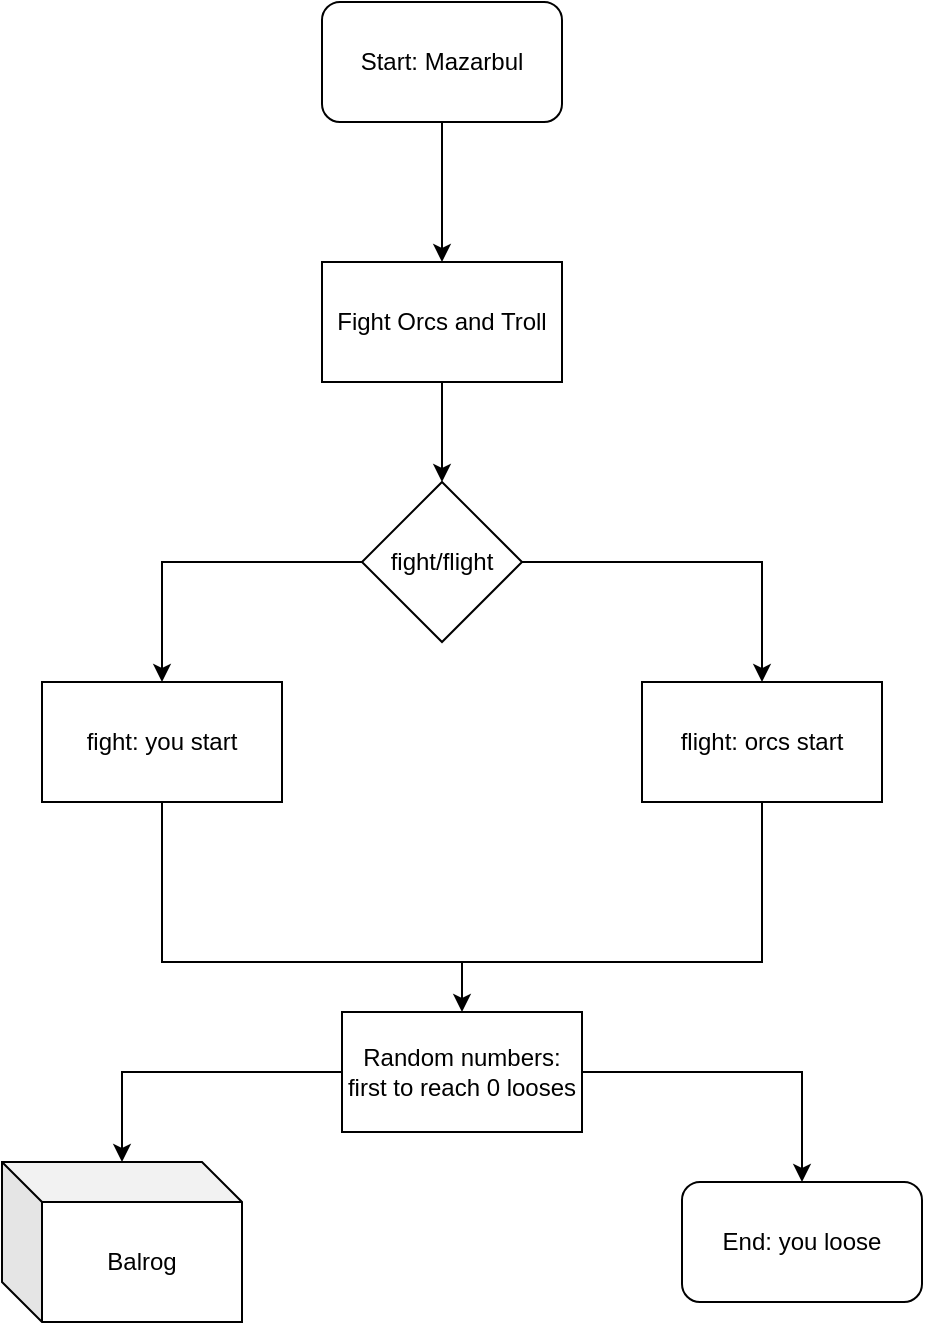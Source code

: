 <mxfile version="20.5.3" type="device"><diagram id="C5RBs43oDa-KdzZeNtuy" name="Page-1"><mxGraphModel dx="2249" dy="737" grid="1" gridSize="10" guides="1" tooltips="1" connect="1" arrows="1" fold="1" page="1" pageScale="1" pageWidth="827" pageHeight="1169" math="0" shadow="0"><root><mxCell id="WIyWlLk6GJQsqaUBKTNV-0"/><mxCell id="WIyWlLk6GJQsqaUBKTNV-1" parent="WIyWlLk6GJQsqaUBKTNV-0"/><mxCell id="vhoY7N5zyZrHo9tCLuSO-2" value="" style="edgeStyle=orthogonalEdgeStyle;rounded=0;orthogonalLoop=1;jettySize=auto;html=1;" parent="WIyWlLk6GJQsqaUBKTNV-1" source="vhoY7N5zyZrHo9tCLuSO-0" edge="1"><mxGeometry relative="1" as="geometry"><mxPoint x="210" y="180" as="targetPoint"/></mxGeometry></mxCell><mxCell id="vhoY7N5zyZrHo9tCLuSO-0" value="Start: Mazarbul" style="rounded=1;whiteSpace=wrap;html=1;" parent="WIyWlLk6GJQsqaUBKTNV-1" vertex="1"><mxGeometry x="150" y="50" width="120" height="60" as="geometry"/></mxCell><mxCell id="vhoY7N5zyZrHo9tCLuSO-14" value="" style="edgeStyle=orthogonalEdgeStyle;rounded=0;orthogonalLoop=1;jettySize=auto;html=1;entryX=0.5;entryY=0;entryDx=0;entryDy=0;" parent="WIyWlLk6GJQsqaUBKTNV-1" source="vhoY7N5zyZrHo9tCLuSO-9" target="vhoY7N5zyZrHo9tCLuSO-15" edge="1"><mxGeometry relative="1" as="geometry"><mxPoint x="380" y="410" as="targetPoint"/></mxGeometry></mxCell><mxCell id="vhoY7N5zyZrHo9tCLuSO-9" value="Fight Orcs and Troll" style="rounded=0;whiteSpace=wrap;html=1;" parent="WIyWlLk6GJQsqaUBKTNV-1" vertex="1"><mxGeometry x="150" y="180" width="120" height="60" as="geometry"/></mxCell><mxCell id="vhoY7N5zyZrHo9tCLuSO-17" value="" style="edgeStyle=orthogonalEdgeStyle;rounded=0;orthogonalLoop=1;jettySize=auto;html=1;" parent="WIyWlLk6GJQsqaUBKTNV-1" source="vhoY7N5zyZrHo9tCLuSO-15" target="vhoY7N5zyZrHo9tCLuSO-16" edge="1"><mxGeometry relative="1" as="geometry"/></mxCell><mxCell id="vhoY7N5zyZrHo9tCLuSO-21" value="" style="edgeStyle=orthogonalEdgeStyle;rounded=0;orthogonalLoop=1;jettySize=auto;html=1;" parent="WIyWlLk6GJQsqaUBKTNV-1" source="vhoY7N5zyZrHo9tCLuSO-15" target="vhoY7N5zyZrHo9tCLuSO-20" edge="1"><mxGeometry relative="1" as="geometry"/></mxCell><mxCell id="vhoY7N5zyZrHo9tCLuSO-15" value="fight/flight" style="rhombus;whiteSpace=wrap;html=1;" parent="WIyWlLk6GJQsqaUBKTNV-1" vertex="1"><mxGeometry x="170" y="290" width="80" height="80" as="geometry"/></mxCell><mxCell id="vhoY7N5zyZrHo9tCLuSO-23" value="" style="edgeStyle=orthogonalEdgeStyle;rounded=0;orthogonalLoop=1;jettySize=auto;html=1;exitX=0.5;exitY=1;exitDx=0;exitDy=0;entryX=0.5;entryY=0;entryDx=0;entryDy=0;" parent="WIyWlLk6GJQsqaUBKTNV-1" source="vhoY7N5zyZrHo9tCLuSO-16" target="vhoY7N5zyZrHo9tCLuSO-22" edge="1"><mxGeometry relative="1" as="geometry"><Array as="points"><mxPoint x="220" y="530"/><mxPoint x="380" y="530"/></Array></mxGeometry></mxCell><mxCell id="vhoY7N5zyZrHo9tCLuSO-16" value="fight: you start" style="whiteSpace=wrap;html=1;" parent="WIyWlLk6GJQsqaUBKTNV-1" vertex="1"><mxGeometry x="10" y="390" width="120" height="60" as="geometry"/></mxCell><mxCell id="vhoY7N5zyZrHo9tCLuSO-20" value="flight: orcs start" style="whiteSpace=wrap;html=1;" parent="WIyWlLk6GJQsqaUBKTNV-1" vertex="1"><mxGeometry x="310" y="390" width="120" height="60" as="geometry"/></mxCell><mxCell id="vhoY7N5zyZrHo9tCLuSO-27" value="" style="edgeStyle=orthogonalEdgeStyle;rounded=0;orthogonalLoop=1;jettySize=auto;html=1;" parent="WIyWlLk6GJQsqaUBKTNV-1" source="vhoY7N5zyZrHo9tCLuSO-22" target="vhoY7N5zyZrHo9tCLuSO-26" edge="1"><mxGeometry relative="1" as="geometry"/></mxCell><mxCell id="vhoY7N5zyZrHo9tCLuSO-33" value="" style="edgeStyle=orthogonalEdgeStyle;rounded=0;orthogonalLoop=1;jettySize=auto;html=1;exitX=0;exitY=0.5;exitDx=0;exitDy=0;" parent="WIyWlLk6GJQsqaUBKTNV-1" source="vhoY7N5zyZrHo9tCLuSO-22" target="vhoY7N5zyZrHo9tCLuSO-28" edge="1"><mxGeometry relative="1" as="geometry"><mxPoint x="220" y="695" as="targetPoint"/></mxGeometry></mxCell><mxCell id="vhoY7N5zyZrHo9tCLuSO-22" value="Random numbers: first to reach 0 looses" style="whiteSpace=wrap;html=1;" parent="WIyWlLk6GJQsqaUBKTNV-1" vertex="1"><mxGeometry x="160" y="555" width="120" height="60" as="geometry"/></mxCell><mxCell id="vhoY7N5zyZrHo9tCLuSO-25" value="" style="endArrow=none;html=1;rounded=0;entryX=0.5;entryY=1;entryDx=0;entryDy=0;" parent="WIyWlLk6GJQsqaUBKTNV-1" target="vhoY7N5zyZrHo9tCLuSO-20" edge="1"><mxGeometry width="50" height="50" relative="1" as="geometry"><mxPoint x="220" y="530" as="sourcePoint"/><mxPoint x="390" y="250" as="targetPoint"/><Array as="points"><mxPoint x="370" y="530"/></Array></mxGeometry></mxCell><mxCell id="vhoY7N5zyZrHo9tCLuSO-26" value="End: you loose" style="rounded=1;whiteSpace=wrap;html=1;" parent="WIyWlLk6GJQsqaUBKTNV-1" vertex="1"><mxGeometry x="330" y="640" width="120" height="60" as="geometry"/></mxCell><mxCell id="vhoY7N5zyZrHo9tCLuSO-28" value="Balrog" style="shape=cube;whiteSpace=wrap;html=1;boundedLbl=1;backgroundOutline=1;darkOpacity=0.05;darkOpacity2=0.1;" parent="WIyWlLk6GJQsqaUBKTNV-1" vertex="1"><mxGeometry x="-10" y="630" width="120" height="80" as="geometry"/></mxCell></root></mxGraphModel></diagram></mxfile>